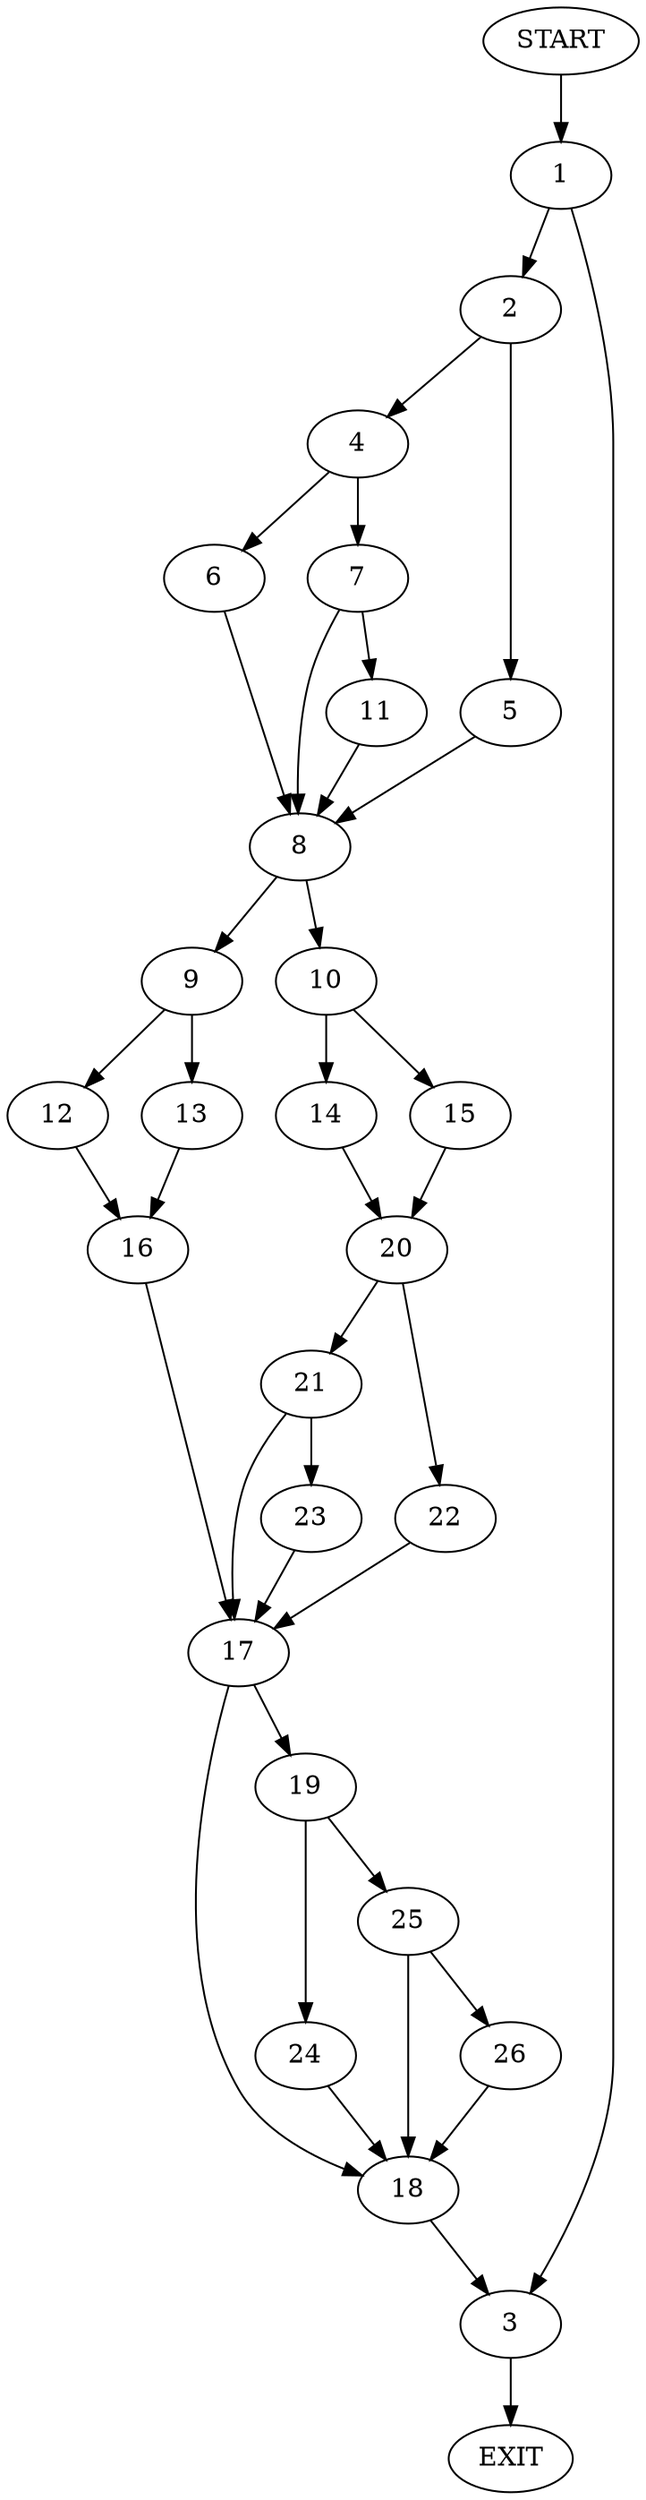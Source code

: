 digraph {
0 [label="START"]
27 [label="EXIT"]
0 -> 1
1 -> 2
1 -> 3
2 -> 4
2 -> 5
3 -> 27
4 -> 6
4 -> 7
5 -> 8
8 -> 9
8 -> 10
6 -> 8
7 -> 8
7 -> 11
11 -> 8
9 -> 12
9 -> 13
10 -> 14
10 -> 15
12 -> 16
13 -> 16
16 -> 17
17 -> 18
17 -> 19
15 -> 20
14 -> 20
20 -> 21
20 -> 22
22 -> 17
21 -> 23
21 -> 17
23 -> 17
18 -> 3
19 -> 24
19 -> 25
25 -> 26
25 -> 18
24 -> 18
26 -> 18
}
